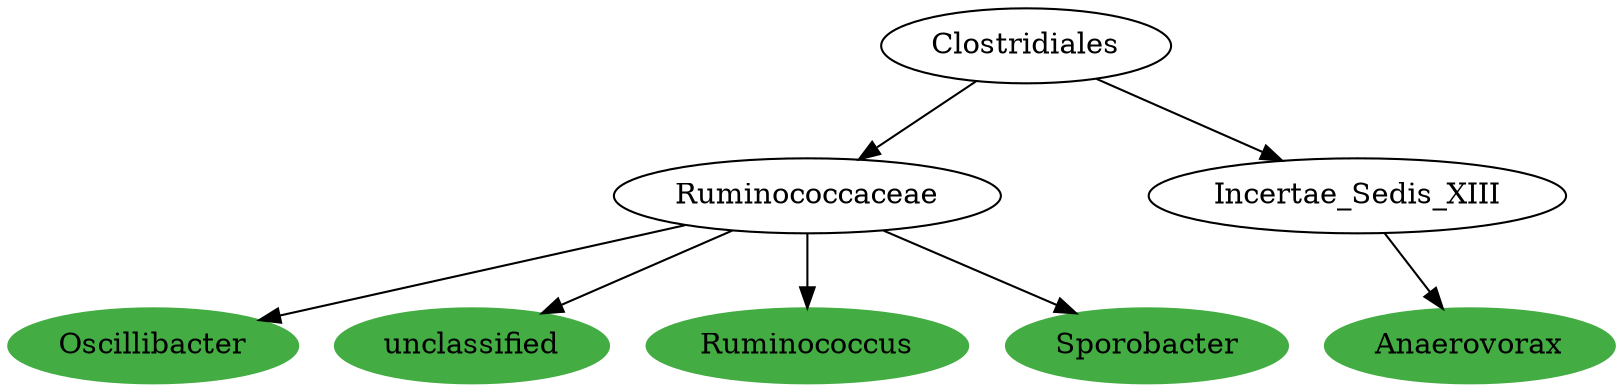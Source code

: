digraph G { 
	RuminococcaceaeOscillibacter [label="Oscillibacter", color="#43AC43", style=filled];
	ClostridialesRuminococcaceae [label="Ruminococcaceae"];
	RuminococcaceaeOscillibacter [label="Oscillibacter"];
	ClostridialesRuminococcaceae -> RuminococcaceaeOscillibacter;
	ClostridiaClostridiales [label="Clostridiales"];
	ClostridialesRuminococcaceae [label="Ruminococcaceae"];
	ClostridiaClostridiales -> ClostridialesRuminococcaceae;
	Ruminococcaceaeunclassified [label="unclassified", color="#43AC43", style=filled];
	ClostridialesRuminococcaceae [label="Ruminococcaceae"];
	Ruminococcaceaeunclassified [label="unclassified"];
	ClostridialesRuminococcaceae -> Ruminococcaceaeunclassified;
	RuminococcaceaeRuminococcus [label="Ruminococcus", color="#43AC43", style=filled];
	ClostridialesRuminococcaceae [label="Ruminococcaceae"];
	RuminococcaceaeRuminococcus [label="Ruminococcus"];
	ClostridialesRuminococcaceae -> RuminococcaceaeRuminococcus;
	RuminococcaceaeSporobacter [label="Sporobacter", color="#43AC43", style=filled];
	ClostridialesRuminococcaceae [label="Ruminococcaceae"];
	RuminococcaceaeSporobacter [label="Sporobacter"];
	ClostridialesRuminococcaceae -> RuminococcaceaeSporobacter;
	Incertae_Sedis_XIIIAnaerovorax [label="Anaerovorax", color="#43AC43", style=filled];
	ClostridialesIncertae_Sedis_XIII [label="Incertae_Sedis_XIII"];
	Incertae_Sedis_XIIIAnaerovorax [label="Anaerovorax"];
	ClostridialesIncertae_Sedis_XIII -> Incertae_Sedis_XIIIAnaerovorax;
	ClostridiaClostridiales [label="Clostridiales"];
	ClostridialesIncertae_Sedis_XIII [label="Incertae_Sedis_XIII"];
	ClostridiaClostridiales -> ClostridialesIncertae_Sedis_XIII;

 }